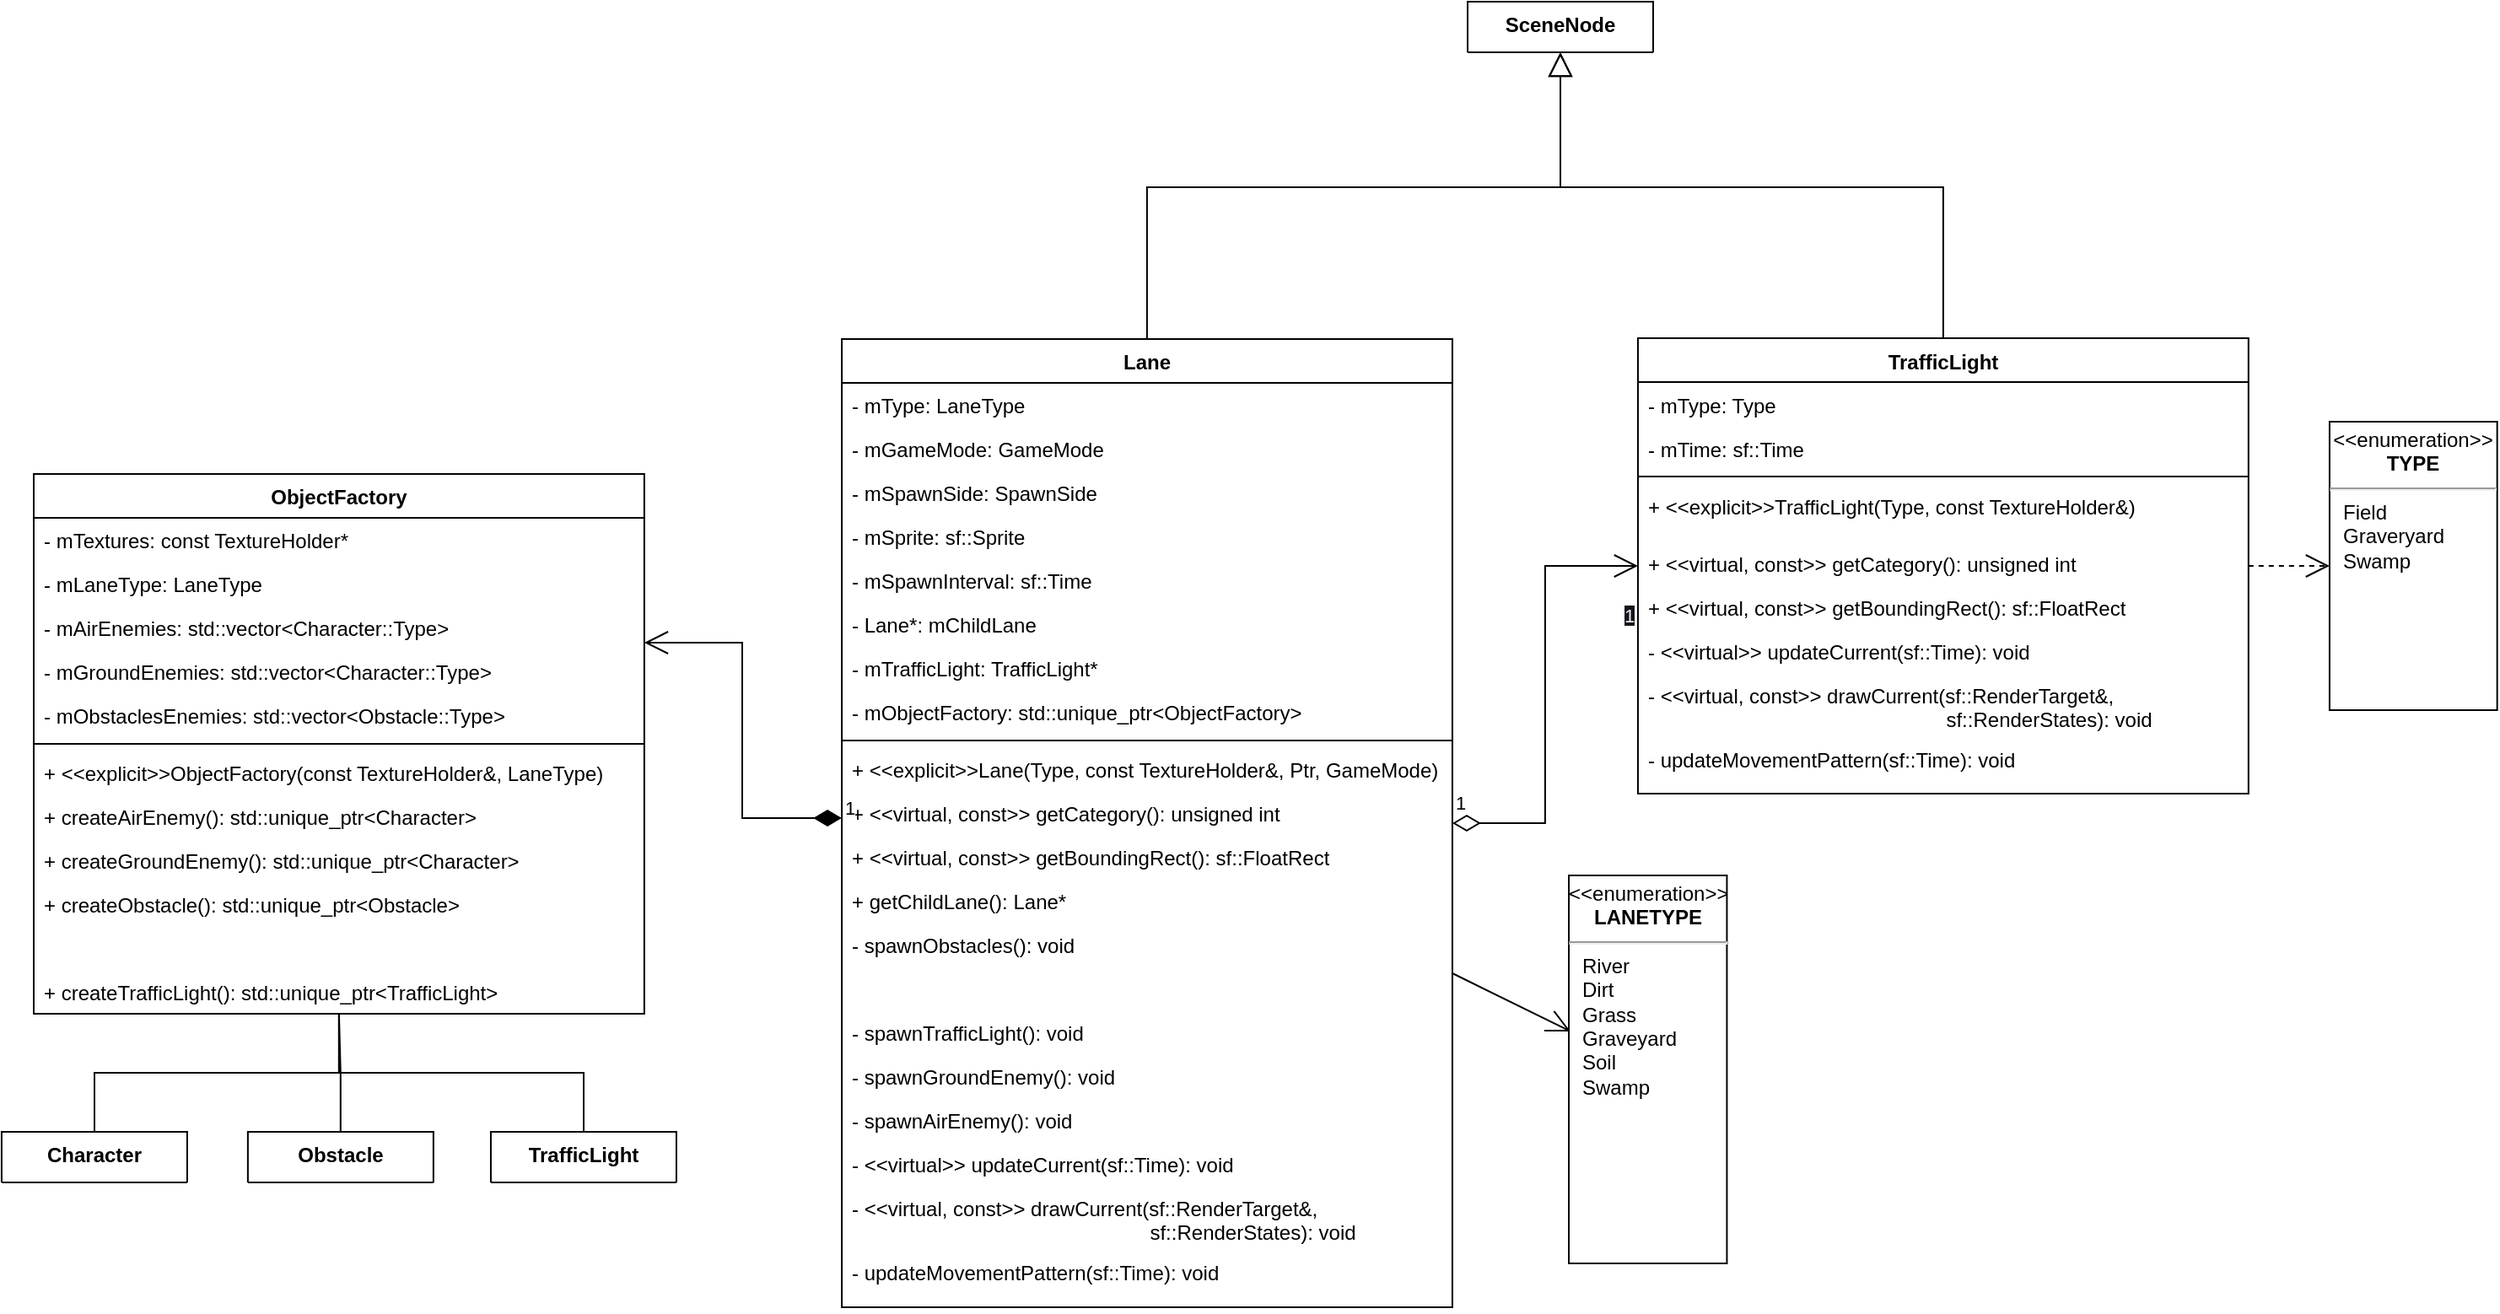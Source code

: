 <mxfile>
    <diagram id="Yqb5MGsV7pDuNyz5uidy" name="Page-1">
        <mxGraphModel dx="235" dy="1606" grid="1" gridSize="10" guides="1" tooltips="1" connect="1" arrows="1" fold="1" page="1" pageScale="1" pageWidth="850" pageHeight="1100" math="0" shadow="0">
            <root>
                <mxCell id="0"/>
                <mxCell id="1" parent="0"/>
                <mxCell id="333" style="edgeStyle=orthogonalEdgeStyle;html=1;entryX=0.5;entryY=1;entryDx=0;entryDy=0;endArrow=block;endFill=0;endSize=12;rounded=0;" parent="1" source="261" target="311" edge="1">
                    <mxGeometry relative="1" as="geometry">
                        <Array as="points">
                            <mxPoint x="1640" y="-890"/>
                            <mxPoint x="1885" y="-890"/>
                        </Array>
                    </mxGeometry>
                </mxCell>
                <mxCell id="261" value="Lane" style="swimlane;fontStyle=1;align=center;verticalAlign=top;childLayout=stackLayout;horizontal=1;startSize=26;horizontalStack=0;resizeParent=1;resizeParentMax=0;resizeLast=0;collapsible=1;marginBottom=0;whiteSpace=wrap;html=1;" parent="1" vertex="1">
                    <mxGeometry x="1459.03" y="-800" width="361.94" height="574" as="geometry"/>
                </mxCell>
                <mxCell id="262" value="- mType: LaneType" style="text;strokeColor=none;fillColor=none;align=left;verticalAlign=top;spacingLeft=4;spacingRight=4;overflow=hidden;rotatable=0;points=[[0,0.5],[1,0.5]];portConstraint=eastwest;whiteSpace=wrap;html=1;" parent="261" vertex="1">
                    <mxGeometry y="26" width="361.94" height="26" as="geometry"/>
                </mxCell>
                <mxCell id="263" value="- mGameMode: GameMode" style="text;strokeColor=none;fillColor=none;align=left;verticalAlign=top;spacingLeft=4;spacingRight=4;overflow=hidden;rotatable=0;points=[[0,0.5],[1,0.5]];portConstraint=eastwest;whiteSpace=wrap;html=1;" parent="261" vertex="1">
                    <mxGeometry y="52" width="361.94" height="26" as="geometry"/>
                </mxCell>
                <mxCell id="264" value="- mSpawnSide: SpawnSide" style="text;strokeColor=none;fillColor=none;align=left;verticalAlign=top;spacingLeft=4;spacingRight=4;overflow=hidden;rotatable=0;points=[[0,0.5],[1,0.5]];portConstraint=eastwest;whiteSpace=wrap;html=1;" parent="261" vertex="1">
                    <mxGeometry y="78" width="361.94" height="26" as="geometry"/>
                </mxCell>
                <mxCell id="265" value="- mSprite: sf::Sprite" style="text;strokeColor=none;fillColor=none;align=left;verticalAlign=top;spacingLeft=4;spacingRight=4;overflow=hidden;rotatable=0;points=[[0,0.5],[1,0.5]];portConstraint=eastwest;whiteSpace=wrap;html=1;" parent="261" vertex="1">
                    <mxGeometry y="104" width="361.94" height="26" as="geometry"/>
                </mxCell>
                <mxCell id="266" value="- mSpawnInterval: sf::Time" style="text;strokeColor=none;fillColor=none;align=left;verticalAlign=top;spacingLeft=4;spacingRight=4;overflow=hidden;rotatable=0;points=[[0,0.5],[1,0.5]];portConstraint=eastwest;whiteSpace=wrap;html=1;" parent="261" vertex="1">
                    <mxGeometry y="130" width="361.94" height="26" as="geometry"/>
                </mxCell>
                <mxCell id="267" value="- Lane*: mChildLane" style="text;strokeColor=none;fillColor=none;align=left;verticalAlign=top;spacingLeft=4;spacingRight=4;overflow=hidden;rotatable=0;points=[[0,0.5],[1,0.5]];portConstraint=eastwest;whiteSpace=wrap;html=1;" parent="261" vertex="1">
                    <mxGeometry y="156" width="361.94" height="26" as="geometry"/>
                </mxCell>
                <mxCell id="268" value="- mTrafficLight: TrafficLight*" style="text;strokeColor=none;fillColor=none;align=left;verticalAlign=top;spacingLeft=4;spacingRight=4;overflow=hidden;rotatable=0;points=[[0,0.5],[1,0.5]];portConstraint=eastwest;whiteSpace=wrap;html=1;" parent="261" vertex="1">
                    <mxGeometry y="182" width="361.94" height="26" as="geometry"/>
                </mxCell>
                <mxCell id="269" value="- mObjectFactory: std::unique_ptr&amp;lt;ObjectFactory&amp;gt;" style="text;strokeColor=none;fillColor=none;align=left;verticalAlign=top;spacingLeft=4;spacingRight=4;overflow=hidden;rotatable=0;points=[[0,0.5],[1,0.5]];portConstraint=eastwest;whiteSpace=wrap;html=1;" parent="261" vertex="1">
                    <mxGeometry y="208" width="361.94" height="26" as="geometry"/>
                </mxCell>
                <mxCell id="270" value="" style="line;strokeWidth=1;fillColor=none;align=left;verticalAlign=middle;spacingTop=-1;spacingLeft=3;spacingRight=3;rotatable=0;labelPosition=right;points=[];portConstraint=eastwest;strokeColor=inherit;" parent="261" vertex="1">
                    <mxGeometry y="234" width="361.94" height="8" as="geometry"/>
                </mxCell>
                <mxCell id="271" value="+ &amp;lt;&amp;lt;explicit&amp;gt;&amp;gt;Lane(Type, const TextureHolder&amp;amp;, Ptr, GameMode)" style="text;strokeColor=none;fillColor=none;align=left;verticalAlign=top;spacingLeft=4;spacingRight=4;overflow=hidden;rotatable=0;points=[[0,0.5],[1,0.5]];portConstraint=eastwest;whiteSpace=wrap;html=1;" parent="261" vertex="1">
                    <mxGeometry y="242" width="361.94" height="26" as="geometry"/>
                </mxCell>
                <mxCell id="272" value="+ &amp;lt;&amp;lt;virtual, const&amp;gt;&amp;gt; getCategory(): unsigned int" style="text;strokeColor=none;fillColor=none;align=left;verticalAlign=top;spacingLeft=4;spacingRight=4;overflow=hidden;rotatable=0;points=[[0,0.5],[1,0.5]];portConstraint=eastwest;whiteSpace=wrap;html=1;" parent="261" vertex="1">
                    <mxGeometry y="268" width="361.94" height="26" as="geometry"/>
                </mxCell>
                <mxCell id="273" value="+ &amp;lt;&amp;lt;virtual, const&amp;gt;&amp;gt; getBoundingRect(): sf::FloatRect" style="text;strokeColor=none;fillColor=none;align=left;verticalAlign=top;spacingLeft=4;spacingRight=4;overflow=hidden;rotatable=0;points=[[0,0.5],[1,0.5]];portConstraint=eastwest;whiteSpace=wrap;html=1;" parent="261" vertex="1">
                    <mxGeometry y="294" width="361.94" height="26" as="geometry"/>
                </mxCell>
                <mxCell id="274" value="+ getChildLane(): Lane*" style="text;strokeColor=none;fillColor=none;align=left;verticalAlign=top;spacingLeft=4;spacingRight=4;overflow=hidden;rotatable=0;points=[[0,0.5],[1,0.5]];portConstraint=eastwest;whiteSpace=wrap;html=1;" parent="261" vertex="1">
                    <mxGeometry y="320" width="361.94" height="26" as="geometry"/>
                </mxCell>
                <mxCell id="275" value="- spawnObstacles(): void" style="text;strokeColor=none;fillColor=none;align=left;verticalAlign=top;spacingLeft=4;spacingRight=4;overflow=hidden;rotatable=0;points=[[0,0.5],[1,0.5]];portConstraint=eastwest;whiteSpace=wrap;html=1;" parent="261" vertex="1">
                    <mxGeometry y="346" width="361.94" height="26" as="geometry"/>
                </mxCell>
                <mxCell id="347" value="&lt;font style=&quot;&quot; color=&quot;#ffffff&quot;&gt;- spawnLog(): void&lt;/font&gt;" style="text;strokeColor=none;fillColor=none;align=left;verticalAlign=top;spacingLeft=4;spacingRight=4;overflow=hidden;rotatable=0;points=[[0,0.5],[1,0.5]];portConstraint=eastwest;whiteSpace=wrap;html=1;" parent="261" vertex="1">
                    <mxGeometry y="372" width="361.94" height="26" as="geometry"/>
                </mxCell>
                <mxCell id="276" value="- spawnTrafficLight(): void" style="text;strokeColor=none;fillColor=none;align=left;verticalAlign=top;spacingLeft=4;spacingRight=4;overflow=hidden;rotatable=0;points=[[0,0.5],[1,0.5]];portConstraint=eastwest;whiteSpace=wrap;html=1;" parent="261" vertex="1">
                    <mxGeometry y="398" width="361.94" height="26" as="geometry"/>
                </mxCell>
                <mxCell id="277" value="- spawnGroundEnemy(): void" style="text;strokeColor=none;fillColor=none;align=left;verticalAlign=top;spacingLeft=4;spacingRight=4;overflow=hidden;rotatable=0;points=[[0,0.5],[1,0.5]];portConstraint=eastwest;whiteSpace=wrap;html=1;" parent="261" vertex="1">
                    <mxGeometry y="424" width="361.94" height="26" as="geometry"/>
                </mxCell>
                <mxCell id="278" value="- spawnAirEnemy(): void" style="text;strokeColor=none;fillColor=none;align=left;verticalAlign=top;spacingLeft=4;spacingRight=4;overflow=hidden;rotatable=0;points=[[0,0.5],[1,0.5]];portConstraint=eastwest;whiteSpace=wrap;html=1;" parent="261" vertex="1">
                    <mxGeometry y="450" width="361.94" height="26" as="geometry"/>
                </mxCell>
                <mxCell id="279" value="- &amp;lt;&amp;lt;virtual&amp;gt;&amp;gt; updateCurrent(sf::Time): void" style="text;strokeColor=none;fillColor=none;align=left;verticalAlign=top;spacingLeft=4;spacingRight=4;overflow=hidden;rotatable=0;points=[[0,0.5],[1,0.5]];portConstraint=eastwest;whiteSpace=wrap;html=1;" parent="261" vertex="1">
                    <mxGeometry y="476" width="361.94" height="26" as="geometry"/>
                </mxCell>
                <mxCell id="280" value="- &amp;lt;&amp;lt;virtual, const&amp;gt;&amp;gt; drawCurrent(sf::RenderTarget&amp;amp;, &lt;br&gt;&lt;span style=&quot;white-space: pre;&quot;&gt;&#9;&lt;/span&gt;&lt;span style=&quot;white-space: pre;&quot;&gt;&#9;&lt;/span&gt;&lt;span style=&quot;white-space: pre;&quot;&gt;&#9;&lt;/span&gt;&lt;span style=&quot;white-space: pre;&quot;&gt;&#9;&lt;span style=&quot;white-space: pre;&quot;&gt;&#9;&lt;span style=&quot;white-space: pre;&quot;&gt;&#9;&lt;/span&gt; &lt;/span&gt; &lt;/span&gt;&amp;nbsp; &amp;nbsp;sf::RenderStates): void" style="text;strokeColor=none;fillColor=none;align=left;verticalAlign=top;spacingLeft=4;spacingRight=4;overflow=hidden;rotatable=0;points=[[0,0.5],[1,0.5]];portConstraint=eastwest;whiteSpace=wrap;html=1;" parent="261" vertex="1">
                    <mxGeometry y="502" width="361.94" height="38" as="geometry"/>
                </mxCell>
                <mxCell id="281" value="- updateMovementPattern(sf::Time): void" style="text;strokeColor=none;fillColor=none;align=left;verticalAlign=top;spacingLeft=4;spacingRight=4;overflow=hidden;rotatable=0;points=[[0,0.5],[1,0.5]];portConstraint=eastwest;whiteSpace=wrap;html=1;" parent="261" vertex="1">
                    <mxGeometry y="540" width="361.94" height="34" as="geometry"/>
                </mxCell>
                <mxCell id="336" style="rounded=0;html=1;endArrow=none;endFill=0;endSize=12;startArrow=open;startFill=0;sourcePerimeterSpacing=-1;startSize=12;" parent="1" source="282" target="261" edge="1">
                    <mxGeometry relative="1" as="geometry"/>
                </mxCell>
                <mxCell id="282" value="&lt;p style=&quot;margin:0px;margin-top:4px;text-align:center;&quot;&gt;&amp;lt;&amp;lt;enumeration&amp;gt;&amp;gt;&lt;br&gt;&lt;b&gt;LANETYPE&lt;/b&gt;&lt;/p&gt;&lt;hr&gt;&lt;p style=&quot;margin:0px;margin-left:8px;text-align:left;&quot;&gt;River&lt;/p&gt;&lt;p style=&quot;margin:0px;margin-left:8px;text-align:left;&quot;&gt;Dirt&lt;/p&gt;&lt;p style=&quot;margin:0px;margin-left:8px;text-align:left;&quot;&gt;Grass&lt;/p&gt;&lt;p style=&quot;margin:0px;margin-left:8px;text-align:left;&quot;&gt;Graveyard&lt;/p&gt;&lt;p style=&quot;margin:0px;margin-left:8px;text-align:left;&quot;&gt;Soil&lt;/p&gt;&lt;p style=&quot;margin:0px;margin-left:8px;text-align:left;&quot;&gt;Swamp&lt;/p&gt;" style="shape=rect;html=1;overflow=fill;whiteSpace=wrap;" parent="1" vertex="1">
                    <mxGeometry x="1890" y="-482" width="93.71" height="230" as="geometry"/>
                </mxCell>
                <mxCell id="334" style="edgeStyle=orthogonalEdgeStyle;html=1;entryX=0.5;entryY=1;entryDx=0;entryDy=0;endArrow=block;endFill=0;rounded=0;endSize=12;" parent="1" source="284" target="311" edge="1">
                    <mxGeometry relative="1" as="geometry">
                        <Array as="points">
                            <mxPoint x="2112" y="-890"/>
                            <mxPoint x="1885" y="-890"/>
                        </Array>
                    </mxGeometry>
                </mxCell>
                <mxCell id="284" value="TrafficLight" style="swimlane;fontStyle=1;align=center;verticalAlign=top;childLayout=stackLayout;horizontal=1;startSize=26;horizontalStack=0;resizeParent=1;resizeParentMax=0;resizeLast=0;collapsible=1;marginBottom=0;whiteSpace=wrap;html=1;" parent="1" vertex="1">
                    <mxGeometry x="1930.97" y="-800.5" width="361.94" height="270" as="geometry"/>
                </mxCell>
                <mxCell id="285" value="- mType: Type" style="text;strokeColor=none;fillColor=none;align=left;verticalAlign=top;spacingLeft=4;spacingRight=4;overflow=hidden;rotatable=0;points=[[0,0.5],[1,0.5]];portConstraint=eastwest;whiteSpace=wrap;html=1;" parent="284" vertex="1">
                    <mxGeometry y="26" width="361.94" height="26" as="geometry"/>
                </mxCell>
                <mxCell id="286" value="- mTime: sf::Time" style="text;strokeColor=none;fillColor=none;align=left;verticalAlign=top;spacingLeft=4;spacingRight=4;overflow=hidden;rotatable=0;points=[[0,0.5],[1,0.5]];portConstraint=eastwest;whiteSpace=wrap;html=1;" parent="284" vertex="1">
                    <mxGeometry y="52" width="361.94" height="26" as="geometry"/>
                </mxCell>
                <mxCell id="287" value="" style="line;strokeWidth=1;fillColor=none;align=left;verticalAlign=middle;spacingTop=-1;spacingLeft=3;spacingRight=3;rotatable=0;labelPosition=right;points=[];portConstraint=eastwest;strokeColor=inherit;" parent="284" vertex="1">
                    <mxGeometry y="78" width="361.94" height="8" as="geometry"/>
                </mxCell>
                <mxCell id="288" value="+ &amp;lt;&amp;lt;explicit&amp;gt;&amp;gt;TrafficLight(Type, const TextureHolder&amp;amp;)" style="text;strokeColor=none;fillColor=none;align=left;verticalAlign=top;spacingLeft=4;spacingRight=4;overflow=hidden;rotatable=0;points=[[0,0.5],[1,0.5]];portConstraint=eastwest;whiteSpace=wrap;html=1;" parent="284" vertex="1">
                    <mxGeometry y="86" width="361.94" height="34" as="geometry"/>
                </mxCell>
                <mxCell id="289" value="+ &amp;lt;&amp;lt;virtual, const&amp;gt;&amp;gt; getCategory(): unsigned int" style="text;strokeColor=none;fillColor=none;align=left;verticalAlign=top;spacingLeft=4;spacingRight=4;overflow=hidden;rotatable=0;points=[[0,0.5],[1,0.5]];portConstraint=eastwest;whiteSpace=wrap;html=1;" parent="284" vertex="1">
                    <mxGeometry y="120" width="361.94" height="26" as="geometry"/>
                </mxCell>
                <mxCell id="290" value="+ &amp;lt;&amp;lt;virtual, const&amp;gt;&amp;gt; getBoundingRect(): sf::FloatRect" style="text;strokeColor=none;fillColor=none;align=left;verticalAlign=top;spacingLeft=4;spacingRight=4;overflow=hidden;rotatable=0;points=[[0,0.5],[1,0.5]];portConstraint=eastwest;whiteSpace=wrap;html=1;" parent="284" vertex="1">
                    <mxGeometry y="146" width="361.94" height="26" as="geometry"/>
                </mxCell>
                <mxCell id="291" value="- &amp;lt;&amp;lt;virtual&amp;gt;&amp;gt; updateCurrent(sf::Time): void" style="text;strokeColor=none;fillColor=none;align=left;verticalAlign=top;spacingLeft=4;spacingRight=4;overflow=hidden;rotatable=0;points=[[0,0.5],[1,0.5]];portConstraint=eastwest;whiteSpace=wrap;html=1;" parent="284" vertex="1">
                    <mxGeometry y="172" width="361.94" height="26" as="geometry"/>
                </mxCell>
                <mxCell id="292" value="- &amp;lt;&amp;lt;virtual, const&amp;gt;&amp;gt; drawCurrent(sf::RenderTarget&amp;amp;, &lt;br&gt;&lt;span style=&quot;white-space: pre;&quot;&gt;&#9;&lt;/span&gt;&lt;span style=&quot;white-space: pre;&quot;&gt;&#9;&lt;/span&gt;&lt;span style=&quot;white-space: pre;&quot;&gt;&#9;&lt;/span&gt;&lt;span style=&quot;white-space: pre;&quot;&gt;&#9;&lt;span style=&quot;white-space: pre;&quot;&gt;&#9;&lt;span style=&quot;white-space: pre;&quot;&gt;&#9;&lt;/span&gt; &lt;/span&gt; &lt;/span&gt;&amp;nbsp; &amp;nbsp;sf::RenderStates): void" style="text;strokeColor=none;fillColor=none;align=left;verticalAlign=top;spacingLeft=4;spacingRight=4;overflow=hidden;rotatable=0;points=[[0,0.5],[1,0.5]];portConstraint=eastwest;whiteSpace=wrap;html=1;" parent="284" vertex="1">
                    <mxGeometry y="198" width="361.94" height="38" as="geometry"/>
                </mxCell>
                <mxCell id="293" value="- updateMovementPattern(sf::Time): void" style="text;strokeColor=none;fillColor=none;align=left;verticalAlign=top;spacingLeft=4;spacingRight=4;overflow=hidden;rotatable=0;points=[[0,0.5],[1,0.5]];portConstraint=eastwest;whiteSpace=wrap;html=1;" parent="284" vertex="1">
                    <mxGeometry y="236" width="361.94" height="34" as="geometry"/>
                </mxCell>
                <mxCell id="294" value="&lt;p style=&quot;margin:0px;margin-top:4px;text-align:center;&quot;&gt;&amp;lt;&amp;lt;enumeration&amp;gt;&amp;gt;&lt;br&gt;&lt;b&gt;TYPE&lt;/b&gt;&lt;/p&gt;&lt;hr&gt;&lt;p style=&quot;margin:0px;margin-left:8px;text-align:left;&quot;&gt;Field&lt;/p&gt;&lt;p style=&quot;margin:0px;margin-left:8px;text-align:left;&quot;&gt;Graveryard&lt;/p&gt;&lt;p style=&quot;margin:0px;margin-left:8px;text-align:left;&quot;&gt;Swamp&lt;/p&gt;&lt;p style=&quot;margin:0px;margin-left:8px;text-align:left;&quot;&gt;&lt;br&gt;&lt;/p&gt;" style="shape=rect;html=1;overflow=fill;whiteSpace=wrap;" parent="1" vertex="1">
                    <mxGeometry x="2340.97" y="-751" width="99.36" height="171" as="geometry"/>
                </mxCell>
                <mxCell id="295" value="" style="endArrow=open;endSize=12;dashed=1;html=1;rounded=0;" parent="1" source="284" target="294" edge="1">
                    <mxGeometry width="160" relative="1" as="geometry">
                        <mxPoint x="1529.03" y="-597.266" as="sourcePoint"/>
                        <mxPoint x="1490.33" y="-595.398" as="targetPoint"/>
                    </mxGeometry>
                </mxCell>
                <mxCell id="296" value="1" style="endArrow=open;html=1;endSize=12;startArrow=diamondThin;startSize=14;startFill=0;edgeStyle=orthogonalEdgeStyle;align=left;verticalAlign=bottom;rounded=0;" parent="1" source="261" target="284" edge="1">
                    <mxGeometry x="-1" y="3" relative="1" as="geometry">
                        <mxPoint x="1860.97" y="-650" as="sourcePoint"/>
                        <mxPoint x="2020.97" y="-650" as="targetPoint"/>
                    </mxGeometry>
                </mxCell>
                <mxCell id="297" value="&lt;span style=&quot;color: rgb(240, 240, 240); font-family: Helvetica; font-size: 11px; font-style: normal; font-variant-ligatures: normal; font-variant-caps: normal; font-weight: 400; letter-spacing: normal; orphans: 2; text-align: left; text-indent: 0px; text-transform: none; widows: 2; word-spacing: 0px; -webkit-text-stroke-width: 0px; background-color: rgb(24, 20, 29); text-decoration-thickness: initial; text-decoration-style: initial; text-decoration-color: initial; float: none; display: inline !important;&quot;&gt;1&lt;/span&gt;" style="text;whiteSpace=wrap;html=1;fillColor=none;" parent="1" vertex="1">
                    <mxGeometry x="1920.97" y="-650" width="10" height="20" as="geometry"/>
                </mxCell>
                <mxCell id="298" value="ObjectFactory" style="swimlane;fontStyle=1;align=center;verticalAlign=top;childLayout=stackLayout;horizontal=1;startSize=26;horizontalStack=0;resizeParent=1;resizeParentMax=0;resizeLast=0;collapsible=1;marginBottom=0;whiteSpace=wrap;html=1;" parent="1" vertex="1">
                    <mxGeometry x="980" y="-720" width="361.94" height="320" as="geometry"/>
                </mxCell>
                <mxCell id="299" value="- mTextures: const TextureHolder*" style="text;strokeColor=none;fillColor=none;align=left;verticalAlign=top;spacingLeft=4;spacingRight=4;overflow=hidden;rotatable=0;points=[[0,0.5],[1,0.5]];portConstraint=eastwest;whiteSpace=wrap;html=1;" parent="298" vertex="1">
                    <mxGeometry y="26" width="361.94" height="26" as="geometry"/>
                </mxCell>
                <mxCell id="300" value="- mLaneType: LaneType" style="text;strokeColor=none;fillColor=none;align=left;verticalAlign=top;spacingLeft=4;spacingRight=4;overflow=hidden;rotatable=0;points=[[0,0.5],[1,0.5]];portConstraint=eastwest;whiteSpace=wrap;html=1;" parent="298" vertex="1">
                    <mxGeometry y="52" width="361.94" height="26" as="geometry"/>
                </mxCell>
                <mxCell id="301" value="- mAirEnemies: std::vector&amp;lt;Character::Type&amp;gt;" style="text;strokeColor=none;fillColor=none;align=left;verticalAlign=top;spacingLeft=4;spacingRight=4;overflow=hidden;rotatable=0;points=[[0,0.5],[1,0.5]];portConstraint=eastwest;whiteSpace=wrap;html=1;" parent="298" vertex="1">
                    <mxGeometry y="78" width="361.94" height="26" as="geometry"/>
                </mxCell>
                <mxCell id="302" value="- mGroundEnemies: std::vector&amp;lt;Character::Type&amp;gt;" style="text;strokeColor=none;fillColor=none;align=left;verticalAlign=top;spacingLeft=4;spacingRight=4;overflow=hidden;rotatable=0;points=[[0,0.5],[1,0.5]];portConstraint=eastwest;whiteSpace=wrap;html=1;" parent="298" vertex="1">
                    <mxGeometry y="104" width="361.94" height="26" as="geometry"/>
                </mxCell>
                <mxCell id="303" value="- mObstaclesEnemies: std::vector&amp;lt;Obstacle::Type&amp;gt;" style="text;strokeColor=none;fillColor=none;align=left;verticalAlign=top;spacingLeft=4;spacingRight=4;overflow=hidden;rotatable=0;points=[[0,0.5],[1,0.5]];portConstraint=eastwest;whiteSpace=wrap;html=1;" parent="298" vertex="1">
                    <mxGeometry y="130" width="361.94" height="26" as="geometry"/>
                </mxCell>
                <mxCell id="304" value="" style="line;strokeWidth=1;fillColor=none;align=left;verticalAlign=middle;spacingTop=-1;spacingLeft=3;spacingRight=3;rotatable=0;labelPosition=right;points=[];portConstraint=eastwest;strokeColor=inherit;" parent="298" vertex="1">
                    <mxGeometry y="156" width="361.94" height="8" as="geometry"/>
                </mxCell>
                <mxCell id="305" value="+ &amp;lt;&amp;lt;explicit&amp;gt;&amp;gt;ObjectFactory(const TextureHolder&amp;amp;, LaneType)" style="text;strokeColor=none;fillColor=none;align=left;verticalAlign=top;spacingLeft=4;spacingRight=4;overflow=hidden;rotatable=0;points=[[0,0.5],[1,0.5]];portConstraint=eastwest;whiteSpace=wrap;html=1;" parent="298" vertex="1">
                    <mxGeometry y="164" width="361.94" height="26" as="geometry"/>
                </mxCell>
                <mxCell id="306" value="+&amp;nbsp;createAirEnemy():&amp;nbsp;std::unique_ptr&amp;lt;Character&amp;gt;" style="text;strokeColor=none;fillColor=none;align=left;verticalAlign=top;spacingLeft=4;spacingRight=4;overflow=hidden;rotatable=0;points=[[0,0.5],[1,0.5]];portConstraint=eastwest;whiteSpace=wrap;html=1;" parent="298" vertex="1">
                    <mxGeometry y="190" width="361.94" height="26" as="geometry"/>
                </mxCell>
                <mxCell id="307" value="+&amp;nbsp;createGroundEnemy():&amp;nbsp;std::unique_ptr&amp;lt;Character&amp;gt;" style="text;strokeColor=none;fillColor=none;align=left;verticalAlign=top;spacingLeft=4;spacingRight=4;overflow=hidden;rotatable=0;points=[[0,0.5],[1,0.5]];portConstraint=eastwest;whiteSpace=wrap;html=1;" parent="298" vertex="1">
                    <mxGeometry y="216" width="361.94" height="26" as="geometry"/>
                </mxCell>
                <mxCell id="308" value="+&amp;nbsp;createObstacle():&amp;nbsp;std::unique_ptr&amp;lt;Obstacle&amp;gt;" style="text;strokeColor=none;fillColor=none;align=left;verticalAlign=top;spacingLeft=4;spacingRight=4;overflow=hidden;rotatable=0;points=[[0,0.5],[1,0.5]];portConstraint=eastwest;whiteSpace=wrap;html=1;" parent="298" vertex="1">
                    <mxGeometry y="242" width="361.94" height="26" as="geometry"/>
                </mxCell>
                <mxCell id="348" value="&lt;font style=&quot;&quot; color=&quot;#ffffff&quot;&gt;+ createLog():&amp;nbsp;std::unique_ptr&amp;lt;Obstacle&amp;gt;&lt;/font&gt;" style="text;strokeColor=none;fillColor=none;align=left;verticalAlign=top;spacingLeft=4;spacingRight=4;overflow=hidden;rotatable=0;points=[[0,0.5],[1,0.5]];portConstraint=eastwest;whiteSpace=wrap;html=1;" parent="298" vertex="1">
                    <mxGeometry y="268" width="361.94" height="26" as="geometry"/>
                </mxCell>
                <mxCell id="309" value="+&amp;nbsp;createTrafficLight():&amp;nbsp;std::unique_ptr&amp;lt;TrafficLight&amp;gt;" style="text;strokeColor=none;fillColor=none;align=left;verticalAlign=top;spacingLeft=4;spacingRight=4;overflow=hidden;rotatable=0;points=[[0,0.5],[1,0.5]];portConstraint=eastwest;whiteSpace=wrap;html=1;" parent="298" vertex="1">
                    <mxGeometry y="294" width="361.94" height="26" as="geometry"/>
                </mxCell>
                <mxCell id="310" value="1" style="endArrow=open;html=1;endSize=12;startArrow=diamondThin;startSize=14;startFill=1;edgeStyle=orthogonalEdgeStyle;align=left;verticalAlign=bottom;rounded=0;" parent="1" source="261" target="298" edge="1">
                    <mxGeometry x="-1" y="3" relative="1" as="geometry">
                        <mxPoint x="1275.97" y="-260" as="sourcePoint"/>
                        <mxPoint x="1435.97" y="-260" as="targetPoint"/>
                        <Array as="points">
                            <mxPoint x="1400" y="-516"/>
                            <mxPoint x="1400" y="-620"/>
                        </Array>
                    </mxGeometry>
                </mxCell>
                <mxCell id="311" value="SceneNode" style="swimlane;fontStyle=1;align=center;verticalAlign=top;childLayout=stackLayout;horizontal=1;startSize=30;horizontalStack=0;resizeParent=1;resizeParentMax=0;resizeLast=0;collapsible=1;marginBottom=0;whiteSpace=wrap;html=1;" parent="1" vertex="1" collapsed="1">
                    <mxGeometry x="1830" y="-1000" width="110" height="30" as="geometry">
                        <mxRectangle x="1530" y="-939" width="361.94" height="34" as="alternateBounds"/>
                    </mxGeometry>
                </mxCell>
                <mxCell id="320" value="" style="line;strokeWidth=1;fillColor=none;align=left;verticalAlign=middle;spacingTop=-1;spacingLeft=3;spacingRight=3;rotatable=0;labelPosition=right;points=[];portConstraint=eastwest;strokeColor=inherit;" parent="311" vertex="1">
                    <mxGeometry y="26" width="361.94" height="8" as="geometry"/>
                </mxCell>
                <mxCell id="351" style="edgeStyle=orthogonalEdgeStyle;html=1;fontColor=#FFFFFF;rounded=0;endArrow=none;endFill=0;endSize=12;" parent="1" source="337" target="298" edge="1">
                    <mxGeometry relative="1" as="geometry"/>
                </mxCell>
                <mxCell id="337" value="Character" style="swimlane;fontStyle=1;align=center;verticalAlign=top;childLayout=stackLayout;horizontal=1;startSize=30;horizontalStack=0;resizeParent=1;resizeParentMax=0;resizeLast=0;collapsible=1;marginBottom=0;whiteSpace=wrap;html=1;" parent="1" vertex="1" collapsed="1">
                    <mxGeometry x="960.97" y="-330" width="110" height="30" as="geometry">
                        <mxRectangle x="1530" y="-939" width="361.94" height="34" as="alternateBounds"/>
                    </mxGeometry>
                </mxCell>
                <mxCell id="338" value="" style="line;strokeWidth=1;fillColor=none;align=left;verticalAlign=middle;spacingTop=-1;spacingLeft=3;spacingRight=3;rotatable=0;labelPosition=right;points=[];portConstraint=eastwest;strokeColor=inherit;" parent="337" vertex="1">
                    <mxGeometry y="26" width="361.94" height="8" as="geometry"/>
                </mxCell>
                <mxCell id="350" style="edgeStyle=orthogonalEdgeStyle;html=1;fontColor=#FFFFFF;rounded=0;endArrow=none;endFill=0;endSize=12;" parent="1" source="339" target="298" edge="1">
                    <mxGeometry relative="1" as="geometry"/>
                </mxCell>
                <mxCell id="339" value="Obstacle" style="swimlane;fontStyle=1;align=center;verticalAlign=top;childLayout=stackLayout;horizontal=1;startSize=30;horizontalStack=0;resizeParent=1;resizeParentMax=0;resizeLast=0;collapsible=1;marginBottom=0;whiteSpace=wrap;html=1;" parent="1" vertex="1" collapsed="1">
                    <mxGeometry x="1106.94" y="-330" width="110" height="30" as="geometry">
                        <mxRectangle x="1530" y="-939" width="361.94" height="34" as="alternateBounds"/>
                    </mxGeometry>
                </mxCell>
                <mxCell id="340" value="" style="line;strokeWidth=1;fillColor=none;align=left;verticalAlign=middle;spacingTop=-1;spacingLeft=3;spacingRight=3;rotatable=0;labelPosition=right;points=[];portConstraint=eastwest;strokeColor=inherit;" parent="339" vertex="1">
                    <mxGeometry y="26" width="361.94" height="8" as="geometry"/>
                </mxCell>
                <mxCell id="349" style="edgeStyle=orthogonalEdgeStyle;html=1;fontColor=#FFFFFF;rounded=0;endArrow=none;endFill=0;endSize=12;" parent="1" source="341" target="298" edge="1">
                    <mxGeometry relative="1" as="geometry"/>
                </mxCell>
                <mxCell id="341" value="TrafficLight" style="swimlane;fontStyle=1;align=center;verticalAlign=top;childLayout=stackLayout;horizontal=1;startSize=30;horizontalStack=0;resizeParent=1;resizeParentMax=0;resizeLast=0;collapsible=1;marginBottom=0;whiteSpace=wrap;html=1;" parent="1" vertex="1" collapsed="1">
                    <mxGeometry x="1250.97" y="-330" width="110" height="30" as="geometry">
                        <mxRectangle x="1530" y="-939" width="361.94" height="34" as="alternateBounds"/>
                    </mxGeometry>
                </mxCell>
                <mxCell id="342" value="" style="line;strokeWidth=1;fillColor=none;align=left;verticalAlign=middle;spacingTop=-1;spacingLeft=3;spacingRight=3;rotatable=0;labelPosition=right;points=[];portConstraint=eastwest;strokeColor=inherit;" parent="341" vertex="1">
                    <mxGeometry y="26" width="361.94" height="8" as="geometry"/>
                </mxCell>
            </root>
        </mxGraphModel>
    </diagram>
</mxfile>
